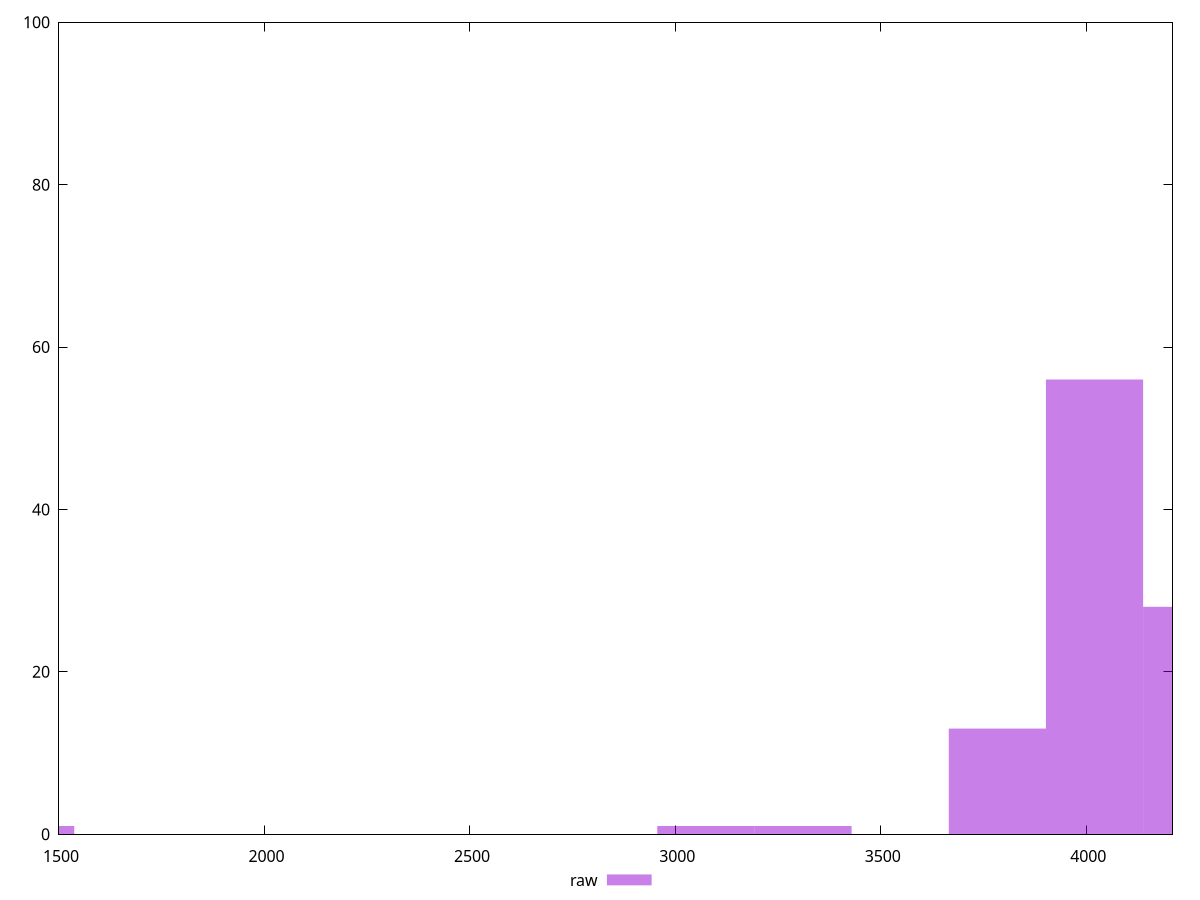 reset

$raw <<EOF
3074.300532942279 1
4020.2391584629804 56
3310.7851893224547 1
4256.723814843156 28
3783.754502082805 13
1418.9079382810519 1
EOF

set key outside below
set boxwidth 236.48465638017532
set xrange [1500:4210]
set yrange [0:100]
set trange [0:100]
set style fill transparent solid 0.5 noborder
set terminal svg size 640, 490 enhanced background rgb 'white'
set output "reports/report_00030_2021-02-24T20-42-31.540Z/unused-javascript/samples/astro/raw/histogram.svg"

plot $raw title "raw" with boxes

reset
